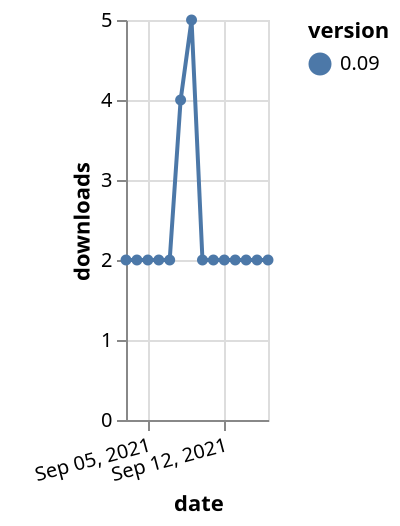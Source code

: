 {"$schema": "https://vega.github.io/schema/vega-lite/v5.json", "description": "A simple bar chart with embedded data.", "data": {"values": [{"date": "2021-09-03", "total": 3581, "delta": 2, "version": "0.09"}, {"date": "2021-09-04", "total": 3583, "delta": 2, "version": "0.09"}, {"date": "2021-09-05", "total": 3585, "delta": 2, "version": "0.09"}, {"date": "2021-09-06", "total": 3587, "delta": 2, "version": "0.09"}, {"date": "2021-09-07", "total": 3589, "delta": 2, "version": "0.09"}, {"date": "2021-09-08", "total": 3593, "delta": 4, "version": "0.09"}, {"date": "2021-09-09", "total": 3598, "delta": 5, "version": "0.09"}, {"date": "2021-09-10", "total": 3600, "delta": 2, "version": "0.09"}, {"date": "2021-09-11", "total": 3602, "delta": 2, "version": "0.09"}, {"date": "2021-09-12", "total": 3604, "delta": 2, "version": "0.09"}, {"date": "2021-09-13", "total": 3606, "delta": 2, "version": "0.09"}, {"date": "2021-09-14", "total": 3608, "delta": 2, "version": "0.09"}, {"date": "2021-09-15", "total": 3610, "delta": 2, "version": "0.09"}, {"date": "2021-09-16", "total": 3612, "delta": 2, "version": "0.09"}]}, "width": "container", "mark": {"type": "line", "point": {"filled": true}}, "encoding": {"x": {"field": "date", "type": "temporal", "timeUnit": "yearmonthdate", "title": "date", "axis": {"labelAngle": -15}}, "y": {"field": "delta", "type": "quantitative", "title": "downloads"}, "color": {"field": "version", "type": "nominal"}, "tooltip": {"field": "delta"}}}